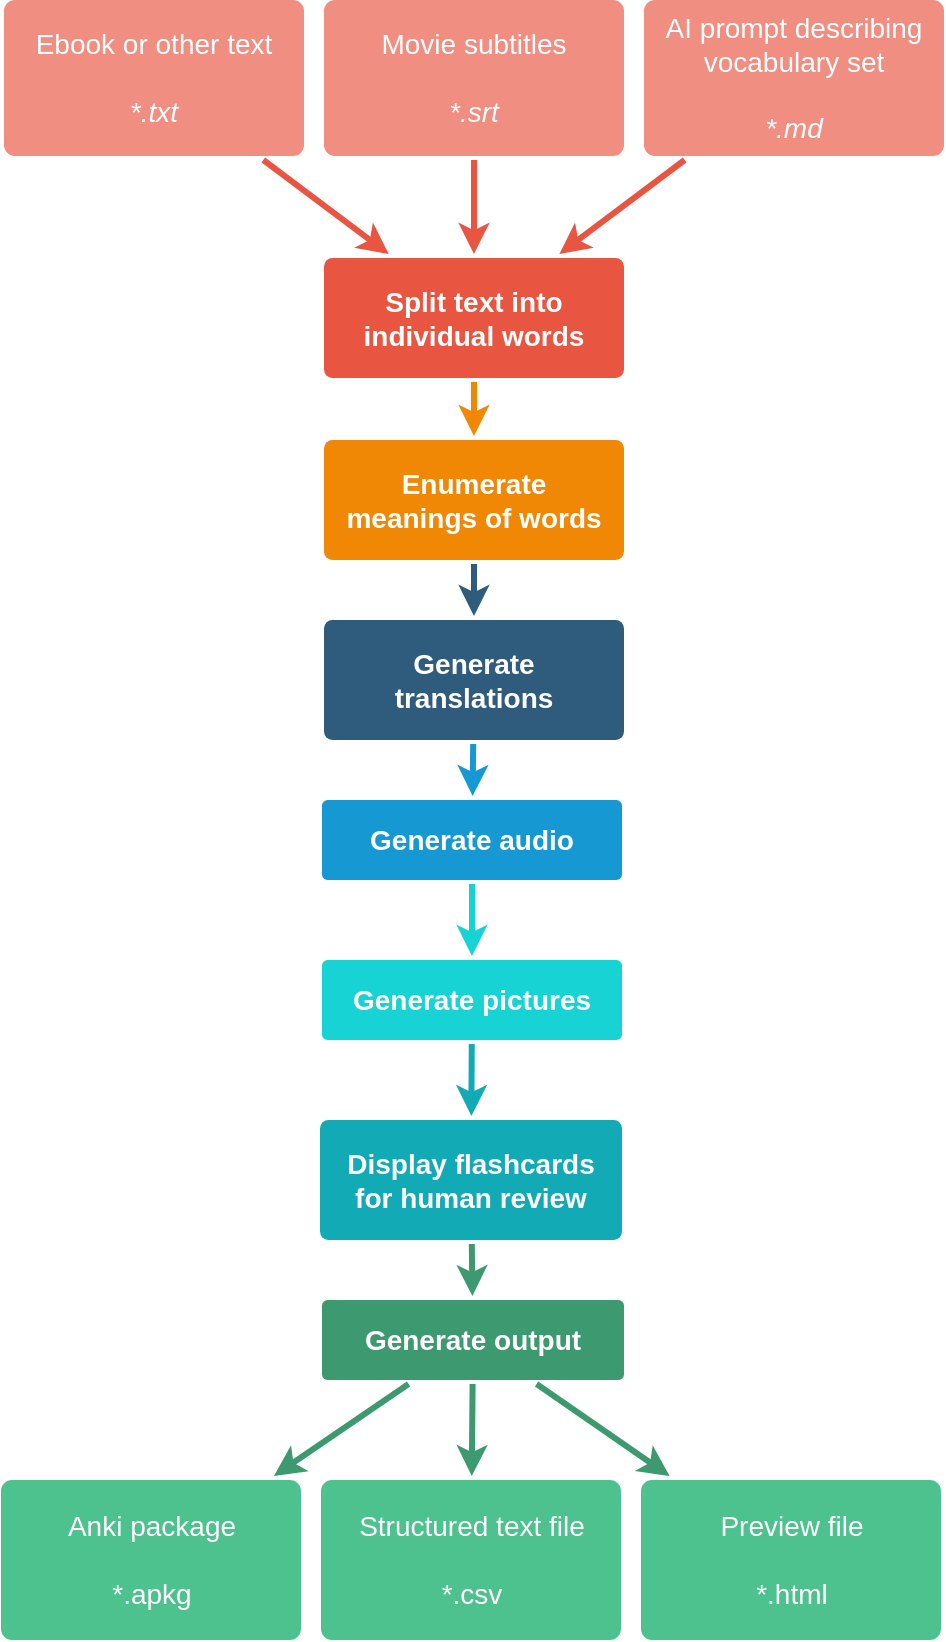 <mxfile version="24.7.5">
  <diagram id="6a731a19-8d31-9384-78a2-239565b7b9f0" name="Page-1">
    <mxGraphModel dx="1668" dy="965" grid="1" gridSize="10" guides="1" tooltips="1" connect="1" arrows="1" fold="1" page="1" pageScale="1" pageWidth="1169" pageHeight="827" background="none" math="0" shadow="0">
      <root>
        <mxCell id="0" />
        <mxCell id="1" parent="0" />
        <mxCell id="1749" value="Generate translations" style="rounded=1;whiteSpace=wrap;html=1;shadow=0;labelBackgroundColor=none;strokeColor=none;strokeWidth=3;fillColor=#2F5B7C;fontFamily=Helvetica;fontSize=14;fontColor=#FFFFFF;align=center;fontStyle=1;spacing=5;arcSize=7;perimeterSpacing=2;" parent="1" vertex="1">
          <mxGeometry x="490" y="310" width="150" height="60" as="geometry" />
        </mxCell>
        <mxCell id="1750" value="" style="edgeStyle=none;rounded=1;jumpStyle=none;html=1;shadow=0;labelBackgroundColor=none;startArrow=none;startFill=0;jettySize=auto;orthogonalLoop=1;strokeColor=#E85642;strokeWidth=3;fontFamily=Helvetica;fontSize=14;fontColor=#FFFFFF;spacing=5;fontStyle=1;fillColor=#b0e3e6;" parent="1" source="1756" target="1753" edge="1">
          <mxGeometry relative="1" as="geometry" />
        </mxCell>
        <mxCell id="1751" value="" style="edgeStyle=none;rounded=1;jumpStyle=none;html=1;shadow=0;labelBackgroundColor=none;startArrow=none;startFill=0;jettySize=auto;orthogonalLoop=1;strokeColor=#E85642;strokeWidth=3;fontFamily=Helvetica;fontSize=14;fontColor=#FFFFFF;spacing=5;fontStyle=1;fillColor=#b0e3e6;" parent="1" source="1755" target="1753" edge="1">
          <mxGeometry relative="1" as="geometry" />
        </mxCell>
        <mxCell id="1753" value="Split text into individual words" style="rounded=1;whiteSpace=wrap;html=1;shadow=0;labelBackgroundColor=none;strokeColor=none;strokeWidth=3;fillColor=#e85642;fontFamily=Helvetica;fontSize=14;fontColor=#FFFFFF;align=center;spacing=5;fontStyle=1;arcSize=7;perimeterSpacing=2;" parent="1" vertex="1">
          <mxGeometry x="490" y="129" width="150" height="60" as="geometry" />
        </mxCell>
        <mxCell id="1755" value="Movie subtitles&lt;br&gt;&lt;br&gt;&lt;div&gt;&lt;i&gt;*.srt&lt;/i&gt;&lt;/div&gt;" style="rounded=1;whiteSpace=wrap;html=1;shadow=0;labelBackgroundColor=none;strokeColor=none;strokeWidth=3;fillColor=#F08E81;fontFamily=Helvetica;fontSize=14;fontColor=#FFFFFF;align=center;spacing=5;fontStyle=0;arcSize=7;perimeterSpacing=2;" parent="1" vertex="1">
          <mxGeometry x="490" width="150" height="78" as="geometry" />
        </mxCell>
        <mxCell id="1756" value="Ebook or other text&lt;div&gt;&lt;i&gt;&lt;br&gt;*.txt&lt;br&gt;&lt;/i&gt;&lt;/div&gt;" style="rounded=1;whiteSpace=wrap;html=1;shadow=0;labelBackgroundColor=none;strokeColor=none;strokeWidth=3;fillColor=#f08e81;fontFamily=Helvetica;fontSize=14;fontColor=#FFFFFF;align=center;spacing=5;fontStyle=0;arcSize=7;perimeterSpacing=2;" parent="1" vertex="1">
          <mxGeometry x="330" width="150" height="78" as="geometry" />
        </mxCell>
        <mxCell id="1757" value="" style="edgeStyle=none;rounded=0;jumpStyle=none;html=1;shadow=0;labelBackgroundColor=none;startArrow=none;startFill=0;endArrow=classic;endFill=1;jettySize=auto;orthogonalLoop=1;strokeColor=#1699D3;strokeWidth=3;fontFamily=Helvetica;fontSize=14;fontColor=#FFFFFF;spacing=5;" parent="1" source="1749" target="1760" edge="1">
          <mxGeometry relative="1" as="geometry" />
        </mxCell>
        <mxCell id="1760" value="Generate audio" style="rounded=1;whiteSpace=wrap;html=1;shadow=0;labelBackgroundColor=none;strokeColor=none;strokeWidth=3;fillColor=#1699d3;fontFamily=Helvetica;fontSize=14;fontColor=#FFFFFF;align=center;spacing=5;fontStyle=1;arcSize=7;perimeterSpacing=2;" parent="1" vertex="1">
          <mxGeometry x="489" y="400" width="150" height="40" as="geometry" />
        </mxCell>
        <mxCell id="1764" value="Enumerate&lt;div&gt;meanings of words&lt;/div&gt;" style="rounded=1;whiteSpace=wrap;html=1;shadow=0;labelBackgroundColor=none;strokeColor=none;strokeWidth=3;fillColor=#F08705;fontFamily=Helvetica;fontSize=14;fontColor=#FFFFFF;align=center;spacing=5;fontStyle=1;arcSize=7;perimeterSpacing=2;" parent="1" vertex="1">
          <mxGeometry x="490" y="220" width="150" height="60" as="geometry" />
        </mxCell>
        <mxCell id="1766" value="" style="edgeStyle=none;rounded=0;jumpStyle=none;html=1;shadow=0;labelBackgroundColor=none;startArrow=none;startFill=0;endArrow=classic;endFill=1;jettySize=auto;orthogonalLoop=1;strokeColor=#F08705;strokeWidth=3;fontFamily=Helvetica;fontSize=14;fontColor=#FFFFFF;spacing=5;" parent="1" source="1753" target="1764" edge="1">
          <mxGeometry relative="1" as="geometry">
            <mxPoint x="996.836" y="-84" as="targetPoint" />
          </mxGeometry>
        </mxCell>
        <mxCell id="1771" value="Display flashcards for human review" style="rounded=1;whiteSpace=wrap;html=1;shadow=0;labelBackgroundColor=none;strokeColor=none;strokeWidth=3;fillColor=#12aab5;fontFamily=Helvetica;fontSize=14;fontColor=#FFFFFF;align=center;spacing=5;fontStyle=1;arcSize=7;perimeterSpacing=2;" parent="1" vertex="1">
          <mxGeometry x="488" y="560" width="151" height="60" as="geometry" />
        </mxCell>
        <mxCell id="1772" value="&lt;div&gt;Structured text file&lt;/div&gt;&lt;div&gt;&lt;br&gt;&lt;/div&gt;&lt;div&gt;*.csv&lt;/div&gt;" style="rounded=1;whiteSpace=wrap;html=1;shadow=0;labelBackgroundColor=none;strokeColor=none;strokeWidth=3;fillColor=#4DC28E;fontFamily=Helvetica;fontSize=14;fontColor=#FFFFFF;align=center;spacing=5;fontStyle=0;arcSize=7;perimeterSpacing=2;" parent="1" vertex="1">
          <mxGeometry x="488.5" y="740" width="150" height="80" as="geometry" />
        </mxCell>
        <mxCell id="1773" value="" style="edgeStyle=none;rounded=1;jumpStyle=none;html=1;shadow=0;labelBackgroundColor=none;startArrow=none;startFill=0;jettySize=auto;orthogonalLoop=1;strokeColor=#3D9970;strokeWidth=3;fontFamily=Helvetica;fontSize=14;fontColor=#FFFFFF;spacing=5;fontStyle=1;fillColor=#b0e3e6;" parent="1" source="xqr-yNuZpSXt3purXTe5-1792" target="1772" edge="1">
          <mxGeometry relative="1" as="geometry">
            <mxPoint x="565" y="652" as="sourcePoint" />
          </mxGeometry>
        </mxCell>
        <mxCell id="1778" value="Anki package&lt;div&gt;&lt;br&gt;&lt;div&gt;*.apkg&lt;/div&gt;&lt;/div&gt;" style="rounded=1;whiteSpace=wrap;html=1;shadow=0;labelBackgroundColor=none;strokeColor=none;strokeWidth=3;fillColor=#4DC28E;fontFamily=Helvetica;fontSize=14;fontColor=#FFFFFF;align=center;spacing=5;fontStyle=0;arcSize=7;perimeterSpacing=2;" parent="1" vertex="1">
          <mxGeometry x="328.5" y="740" width="150" height="80" as="geometry" />
        </mxCell>
        <mxCell id="1779" value="" style="edgeStyle=none;rounded=1;jumpStyle=none;html=1;shadow=0;labelBackgroundColor=none;startArrow=none;startFill=0;jettySize=auto;orthogonalLoop=1;strokeColor=#3D9970;strokeWidth=3;fontFamily=Helvetica;fontSize=14;fontColor=#FFFFFF;spacing=5;fontStyle=1;fillColor=#b0e3e6;" parent="1" source="xqr-yNuZpSXt3purXTe5-1792" target="1778" edge="1">
          <mxGeometry relative="1" as="geometry">
            <mxPoint x="531.792" y="652" as="sourcePoint" />
          </mxGeometry>
        </mxCell>
        <mxCell id="ccn4t4GUQPw4eXvDaDCl-1779" value="&lt;div&gt;AI prompt describing vocabulary set&lt;br&gt;&lt;br&gt;&lt;/div&gt;&lt;div&gt;&lt;i&gt;*.md&lt;/i&gt;&lt;/div&gt;" style="rounded=1;whiteSpace=wrap;html=1;shadow=0;labelBackgroundColor=none;strokeColor=none;strokeWidth=3;fillColor=#f08e81;fontFamily=Helvetica;fontSize=14;fontColor=#FFFFFF;align=center;spacing=5;fontStyle=0;arcSize=7;perimeterSpacing=2;" parent="1" vertex="1">
          <mxGeometry x="650" width="150" height="78" as="geometry" />
        </mxCell>
        <mxCell id="ccn4t4GUQPw4eXvDaDCl-1780" value="" style="edgeStyle=none;rounded=1;jumpStyle=none;html=1;shadow=0;labelBackgroundColor=none;startArrow=none;startFill=0;jettySize=auto;orthogonalLoop=1;strokeColor=#E85642;strokeWidth=3;fontFamily=Helvetica;fontSize=14;fontColor=#FFFFFF;spacing=5;fontStyle=1;fillColor=#b0e3e6;" parent="1" source="ccn4t4GUQPw4eXvDaDCl-1779" target="1753" edge="1">
          <mxGeometry relative="1" as="geometry" />
        </mxCell>
        <mxCell id="ccn4t4GUQPw4eXvDaDCl-1787" value="&lt;div&gt;Preview file&lt;/div&gt;&lt;div&gt;&lt;br&gt;&lt;/div&gt;&lt;div&gt;*.html&lt;/div&gt;" style="rounded=1;whiteSpace=wrap;html=1;shadow=0;labelBackgroundColor=none;strokeColor=none;strokeWidth=3;fillColor=#4DC28E;fontFamily=Helvetica;fontSize=14;fontColor=#FFFFFF;align=center;spacing=5;fontStyle=0;arcSize=7;perimeterSpacing=2;" parent="1" vertex="1">
          <mxGeometry x="648.5" y="740" width="150" height="80" as="geometry" />
        </mxCell>
        <mxCell id="ccn4t4GUQPw4eXvDaDCl-1788" value="" style="edgeStyle=none;rounded=1;jumpStyle=none;html=1;shadow=0;labelBackgroundColor=none;startArrow=none;startFill=0;jettySize=auto;orthogonalLoop=1;strokeColor=#12AAB5;strokeWidth=3;fontFamily=Helvetica;fontSize=14;fontColor=#FFFFFF;spacing=5;fontStyle=1;fillColor=#b0e3e6;" parent="1" source="xqr-yNuZpSXt3purXTe5-1784" target="1771" edge="1">
          <mxGeometry relative="1" as="geometry">
            <mxPoint x="564.843" y="482" as="sourcePoint" />
          </mxGeometry>
        </mxCell>
        <mxCell id="xqr-yNuZpSXt3purXTe5-1780" value="" style="edgeStyle=none;rounded=0;jumpStyle=none;html=1;shadow=0;labelBackgroundColor=none;startArrow=none;startFill=0;endArrow=classic;endFill=1;jettySize=auto;orthogonalLoop=1;strokeColor=#2F5B7C;strokeWidth=3;fontFamily=Helvetica;fontSize=14;fontColor=#FFFFFF;spacing=5;" edge="1" parent="1" source="1764" target="1749">
          <mxGeometry relative="1" as="geometry">
            <mxPoint x="575" y="362" as="sourcePoint" />
            <mxPoint x="575" y="382" as="targetPoint" />
          </mxGeometry>
        </mxCell>
        <mxCell id="xqr-yNuZpSXt3purXTe5-1784" value="Generate pictures" style="rounded=1;whiteSpace=wrap;html=1;shadow=0;labelBackgroundColor=none;strokeColor=none;strokeWidth=3;fillColor=#17D3D3;fontFamily=Helvetica;fontSize=14;fontColor=#FFFFFF;align=center;spacing=5;fontStyle=1;arcSize=7;perimeterSpacing=2;" vertex="1" parent="1">
          <mxGeometry x="489" y="480" width="150" height="40" as="geometry" />
        </mxCell>
        <mxCell id="xqr-yNuZpSXt3purXTe5-1788" value="" style="edgeStyle=none;rounded=1;jumpStyle=none;html=1;shadow=0;labelBackgroundColor=none;startArrow=none;startFill=0;jettySize=auto;orthogonalLoop=1;strokeColor=#17D3D3;strokeWidth=3;fontFamily=Helvetica;fontSize=14;fontColor=#FFFFFF;spacing=5;fontStyle=1;fillColor=#b0e3e6;" edge="1" parent="1" source="1760" target="xqr-yNuZpSXt3purXTe5-1784">
          <mxGeometry relative="1" as="geometry">
            <mxPoint x="564.843" y="482" as="sourcePoint" />
          </mxGeometry>
        </mxCell>
        <mxCell id="xqr-yNuZpSXt3purXTe5-1790" value="" style="edgeStyle=none;rounded=1;jumpStyle=none;html=1;shadow=0;labelBackgroundColor=none;startArrow=none;startFill=0;jettySize=auto;orthogonalLoop=1;strokeColor=#3D9970;strokeWidth=3;fontFamily=Helvetica;fontSize=14;fontColor=#FFFFFF;spacing=5;fontStyle=1;fillColor=#b0e3e6;" edge="1" parent="1" source="xqr-yNuZpSXt3purXTe5-1792" target="ccn4t4GUQPw4eXvDaDCl-1787">
          <mxGeometry relative="1" as="geometry">
            <mxPoint x="564" y="602" as="sourcePoint" />
            <mxPoint x="735" y="730" as="targetPoint" />
          </mxGeometry>
        </mxCell>
        <mxCell id="xqr-yNuZpSXt3purXTe5-1792" value="Generate output" style="rounded=1;whiteSpace=wrap;html=1;shadow=0;labelBackgroundColor=none;strokeColor=none;strokeWidth=3;fillColor=#3D9970;fontFamily=Helvetica;fontSize=14;fontColor=#FFFFFF;align=center;spacing=5;fontStyle=1;arcSize=7;perimeterSpacing=2;" vertex="1" parent="1">
          <mxGeometry x="489" y="650" width="151" height="40" as="geometry" />
        </mxCell>
        <mxCell id="xqr-yNuZpSXt3purXTe5-1793" value="" style="edgeStyle=none;rounded=1;jumpStyle=none;html=1;shadow=0;labelBackgroundColor=none;startArrow=none;startFill=0;jettySize=auto;orthogonalLoop=1;strokeColor=#3D9970;strokeWidth=3;fontFamily=Helvetica;fontSize=14;fontColor=#FFFFFF;spacing=5;fontStyle=1;fillColor=#b0e3e6;" edge="1" parent="1" source="1771" target="xqr-yNuZpSXt3purXTe5-1792">
          <mxGeometry relative="1" as="geometry">
            <mxPoint x="531.792" y="652" as="sourcePoint" />
          </mxGeometry>
        </mxCell>
      </root>
    </mxGraphModel>
  </diagram>
</mxfile>
